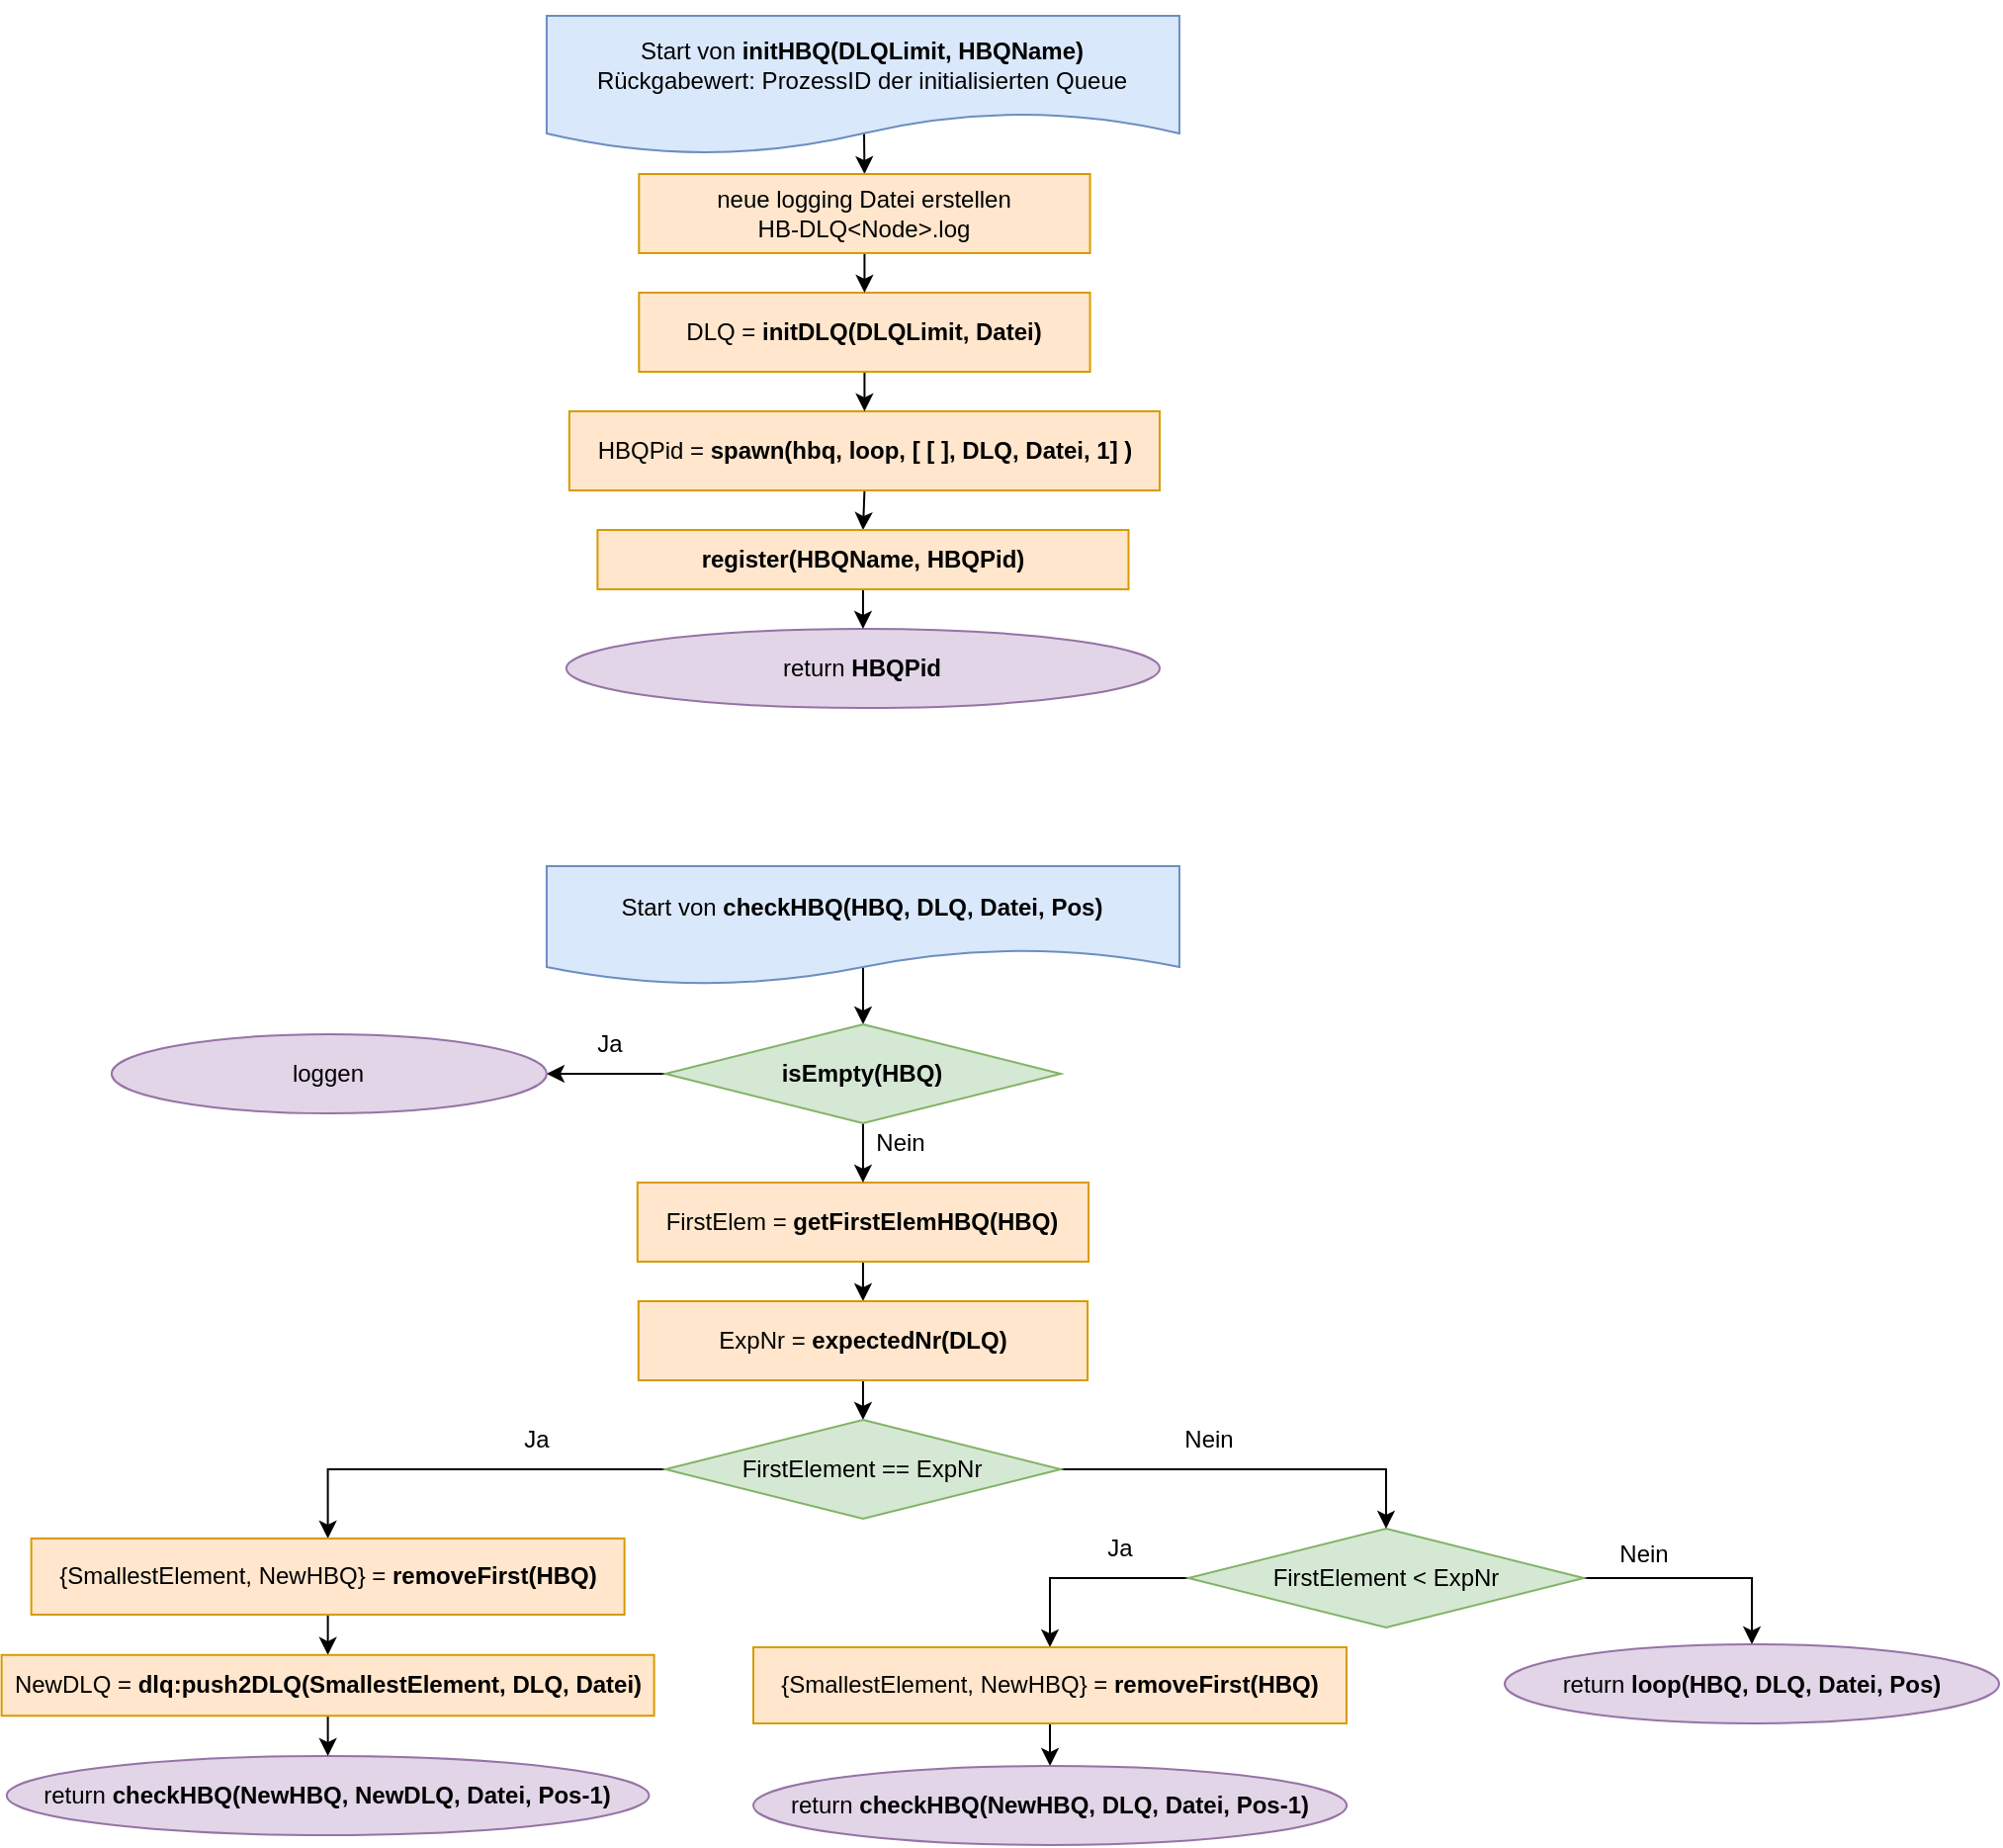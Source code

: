 <mxfile version="15.8.7" type="device"><diagram id="C5RBs43oDa-KdzZeNtuy" name="Page-1"><mxGraphModel dx="1493" dy="336" grid="1" gridSize="10" guides="1" tooltips="1" connect="1" arrows="1" fold="1" page="1" pageScale="1" pageWidth="827" pageHeight="1169" math="0" shadow="0"><root><mxCell id="WIyWlLk6GJQsqaUBKTNV-0"/><mxCell id="WIyWlLk6GJQsqaUBKTNV-1" parent="WIyWlLk6GJQsqaUBKTNV-0"/><mxCell id="1SgMu8Af7HUufMrVUEjo-1" style="edgeStyle=orthogonalEdgeStyle;rounded=0;orthogonalLoop=1;jettySize=auto;html=1;exitX=0.5;exitY=0;exitDx=0;exitDy=0;entryX=0.5;entryY=0;entryDx=0;entryDy=0;" parent="WIyWlLk6GJQsqaUBKTNV-1" source="RlddpHbAyGk5wuKwECdA-0" target="VlPWFRLLXWRno1zgRzNk-1" edge="1"><mxGeometry relative="1" as="geometry"><Array as="points"><mxPoint x="396" y="30"/></Array><mxPoint x="395.5" y="110.007" as="targetPoint"/></mxGeometry></mxCell><mxCell id="RlddpHbAyGk5wuKwECdA-0" value="Start von &lt;b&gt;initHBQ(DLQLimit, HBQName)&lt;/b&gt;&lt;br&gt;Rückgabewert: ProzessID der initialisierten Queue" style="shape=document;whiteSpace=wrap;html=1;boundedLbl=1;fillColor=#dae8fc;strokeColor=#6c8ebf;" parent="WIyWlLk6GJQsqaUBKTNV-1" vertex="1"><mxGeometry x="235.47" y="20" width="320" height="70" as="geometry"/></mxCell><mxCell id="1SgMu8Af7HUufMrVUEjo-12" value="return &lt;b&gt;HBQPid&lt;/b&gt;" style="ellipse;whiteSpace=wrap;html=1;rounded=0;fillColor=#e1d5e7;strokeColor=#9673a6;" parent="WIyWlLk6GJQsqaUBKTNV-1" vertex="1"><mxGeometry x="245.44" y="330" width="300.06" height="40" as="geometry"/></mxCell><mxCell id="v0o1vH0ii21ilbFWZJhi-12" style="edgeStyle=orthogonalEdgeStyle;rounded=0;orthogonalLoop=1;jettySize=auto;html=1;exitX=0.5;exitY=1;exitDx=0;exitDy=0;entryX=0.5;entryY=0;entryDx=0;entryDy=0;" parent="WIyWlLk6GJQsqaUBKTNV-1" source="dhIJd77Fb7S-kS2cv9qp-18" target="ENOIkcMlyGdMwYQfPuJw-0" edge="1"><mxGeometry relative="1" as="geometry"><mxPoint x="395" y="300" as="targetPoint"/></mxGeometry></mxCell><mxCell id="dhIJd77Fb7S-kS2cv9qp-18" value="HBQPid =&amp;nbsp;&lt;b&gt;spawn(hbq, loop, [ [ ], DLQ, Datei, 1] )&lt;/b&gt;" style="rounded=0;whiteSpace=wrap;html=1;fillColor=#ffe6cc;strokeColor=#d79b00;" parent="WIyWlLk6GJQsqaUBKTNV-1" vertex="1"><mxGeometry x="246.92" y="220" width="298.59" height="40" as="geometry"/></mxCell><mxCell id="se41PDmuCTtV2TJbIKpE-2" style="edgeStyle=orthogonalEdgeStyle;rounded=0;orthogonalLoop=1;jettySize=auto;html=1;exitX=0.5;exitY=1;exitDx=0;exitDy=0;entryX=0.5;entryY=0;entryDx=0;entryDy=0;" parent="WIyWlLk6GJQsqaUBKTNV-1" source="ENOIkcMlyGdMwYQfPuJw-0" target="1SgMu8Af7HUufMrVUEjo-12" edge="1"><mxGeometry relative="1" as="geometry"/></mxCell><mxCell id="ENOIkcMlyGdMwYQfPuJw-0" value="&lt;b&gt;register(HBQName, HBQPid)&lt;/b&gt;" style="rounded=0;whiteSpace=wrap;html=1;fillColor=#ffe6cc;strokeColor=#d79b00;" parent="WIyWlLk6GJQsqaUBKTNV-1" vertex="1"><mxGeometry x="261.21" y="280" width="268.53" height="30" as="geometry"/></mxCell><mxCell id="se41PDmuCTtV2TJbIKpE-1" style="edgeStyle=orthogonalEdgeStyle;rounded=0;orthogonalLoop=1;jettySize=auto;html=1;exitX=0.5;exitY=1;exitDx=0;exitDy=0;entryX=0.5;entryY=0;entryDx=0;entryDy=0;" parent="WIyWlLk6GJQsqaUBKTNV-1" source="VlPWFRLLXWRno1zgRzNk-0" target="dhIJd77Fb7S-kS2cv9qp-18" edge="1"><mxGeometry relative="1" as="geometry"/></mxCell><mxCell id="VlPWFRLLXWRno1zgRzNk-0" value="DLQ = &lt;b&gt;initDLQ(DLQLimit, Datei)&lt;/b&gt;" style="rounded=0;whiteSpace=wrap;html=1;fillColor=#ffe6cc;strokeColor=#d79b00;" parent="WIyWlLk6GJQsqaUBKTNV-1" vertex="1"><mxGeometry x="282.16" y="160" width="228.12" height="40" as="geometry"/></mxCell><mxCell id="se41PDmuCTtV2TJbIKpE-0" style="edgeStyle=orthogonalEdgeStyle;rounded=0;orthogonalLoop=1;jettySize=auto;html=1;exitX=0.5;exitY=1;exitDx=0;exitDy=0;entryX=0.5;entryY=0;entryDx=0;entryDy=0;" parent="WIyWlLk6GJQsqaUBKTNV-1" source="VlPWFRLLXWRno1zgRzNk-1" target="VlPWFRLLXWRno1zgRzNk-0" edge="1"><mxGeometry relative="1" as="geometry"/></mxCell><mxCell id="VlPWFRLLXWRno1zgRzNk-1" value="neue logging Datei erstellen&lt;br&gt;HB-DLQ&amp;lt;Node&amp;gt;.log" style="rounded=0;whiteSpace=wrap;html=1;fillColor=#ffe6cc;strokeColor=#d79b00;" parent="WIyWlLk6GJQsqaUBKTNV-1" vertex="1"><mxGeometry x="282.16" y="100" width="228.12" height="40" as="geometry"/></mxCell><mxCell id="EHN5BsCT7uVzCgM0l7Zp-21" style="edgeStyle=orthogonalEdgeStyle;rounded=0;orthogonalLoop=1;jettySize=auto;html=1;exitX=0.5;exitY=0;exitDx=0;exitDy=0;entryX=0.5;entryY=0;entryDx=0;entryDy=0;" edge="1" parent="WIyWlLk6GJQsqaUBKTNV-1" source="EHN5BsCT7uVzCgM0l7Zp-0" target="EHN5BsCT7uVzCgM0l7Zp-10"><mxGeometry relative="1" as="geometry"><Array as="points"><mxPoint x="396" y="530"/></Array></mxGeometry></mxCell><mxCell id="EHN5BsCT7uVzCgM0l7Zp-0" value="Start von &lt;b&gt;checkHBQ(HBQ, DLQ, Datei, Pos)&lt;/b&gt;" style="shape=document;whiteSpace=wrap;html=1;boundedLbl=1;fillColor=#dae8fc;strokeColor=#6c8ebf;" vertex="1" parent="WIyWlLk6GJQsqaUBKTNV-1"><mxGeometry x="235.47" y="450" width="320" height="60" as="geometry"/></mxCell><mxCell id="EHN5BsCT7uVzCgM0l7Zp-24" style="edgeStyle=orthogonalEdgeStyle;rounded=0;orthogonalLoop=1;jettySize=auto;html=1;exitX=0.5;exitY=1;exitDx=0;exitDy=0;entryX=0.5;entryY=0;entryDx=0;entryDy=0;" edge="1" parent="WIyWlLk6GJQsqaUBKTNV-1" source="EHN5BsCT7uVzCgM0l7Zp-2" target="EHN5BsCT7uVzCgM0l7Zp-8"><mxGeometry relative="1" as="geometry"/></mxCell><mxCell id="EHN5BsCT7uVzCgM0l7Zp-2" value="FirstElem = &lt;b&gt;getFirstElemHBQ(HBQ)&lt;/b&gt;" style="rounded=0;whiteSpace=wrap;html=1;fillColor=#ffe6cc;strokeColor=#d79b00;" vertex="1" parent="WIyWlLk6GJQsqaUBKTNV-1"><mxGeometry x="281.41" y="610" width="228.12" height="40" as="geometry"/></mxCell><mxCell id="EHN5BsCT7uVzCgM0l7Zp-28" style="edgeStyle=orthogonalEdgeStyle;rounded=0;orthogonalLoop=1;jettySize=auto;html=1;exitX=0;exitY=0.5;exitDx=0;exitDy=0;entryX=0.5;entryY=0;entryDx=0;entryDy=0;" edge="1" parent="WIyWlLk6GJQsqaUBKTNV-1" source="EHN5BsCT7uVzCgM0l7Zp-3" target="EHN5BsCT7uVzCgM0l7Zp-19"><mxGeometry relative="1" as="geometry"/></mxCell><mxCell id="EHN5BsCT7uVzCgM0l7Zp-30" style="edgeStyle=orthogonalEdgeStyle;rounded=0;orthogonalLoop=1;jettySize=auto;html=1;exitX=1;exitY=0.5;exitDx=0;exitDy=0;entryX=0.5;entryY=0;entryDx=0;entryDy=0;" edge="1" parent="WIyWlLk6GJQsqaUBKTNV-1" source="EHN5BsCT7uVzCgM0l7Zp-3" target="EHN5BsCT7uVzCgM0l7Zp-12"><mxGeometry relative="1" as="geometry"/></mxCell><mxCell id="EHN5BsCT7uVzCgM0l7Zp-3" value="&lt;span style=&quot;font-weight: normal&quot;&gt;FirstElement &amp;lt; ExpNr&lt;/span&gt;" style="rhombus;whiteSpace=wrap;html=1;rounded=0;fillColor=#d5e8d4;strokeColor=#82b366;fontStyle=1" vertex="1" parent="WIyWlLk6GJQsqaUBKTNV-1"><mxGeometry x="560" y="785" width="200" height="50" as="geometry"/></mxCell><mxCell id="EHN5BsCT7uVzCgM0l7Zp-7" value="return &lt;b&gt;checkHBQ(NewHBQ, NewDLQ, Datei, Pos-1)&lt;/b&gt;" style="ellipse;whiteSpace=wrap;html=1;rounded=0;fillColor=#e1d5e7;strokeColor=#9673a6;" vertex="1" parent="WIyWlLk6GJQsqaUBKTNV-1"><mxGeometry x="-37.59" y="900" width="324.82" height="40" as="geometry"/></mxCell><mxCell id="EHN5BsCT7uVzCgM0l7Zp-25" style="edgeStyle=orthogonalEdgeStyle;rounded=0;orthogonalLoop=1;jettySize=auto;html=1;exitX=0.5;exitY=1;exitDx=0;exitDy=0;entryX=0.5;entryY=0;entryDx=0;entryDy=0;" edge="1" parent="WIyWlLk6GJQsqaUBKTNV-1" source="EHN5BsCT7uVzCgM0l7Zp-8" target="EHN5BsCT7uVzCgM0l7Zp-13"><mxGeometry relative="1" as="geometry"/></mxCell><mxCell id="EHN5BsCT7uVzCgM0l7Zp-8" value="ExpNr = &lt;b&gt;expectedNr(DLQ)&lt;/b&gt;" style="rounded=0;whiteSpace=wrap;html=1;fillColor=#ffe6cc;strokeColor=#d79b00;" vertex="1" parent="WIyWlLk6GJQsqaUBKTNV-1"><mxGeometry x="281.92" y="670" width="227.11" height="40" as="geometry"/></mxCell><mxCell id="EHN5BsCT7uVzCgM0l7Zp-22" style="edgeStyle=orthogonalEdgeStyle;rounded=0;orthogonalLoop=1;jettySize=auto;html=1;exitX=0;exitY=0.5;exitDx=0;exitDy=0;entryX=1;entryY=0.5;entryDx=0;entryDy=0;" edge="1" parent="WIyWlLk6GJQsqaUBKTNV-1" source="EHN5BsCT7uVzCgM0l7Zp-10" target="EHN5BsCT7uVzCgM0l7Zp-11"><mxGeometry relative="1" as="geometry"/></mxCell><mxCell id="EHN5BsCT7uVzCgM0l7Zp-23" style="edgeStyle=orthogonalEdgeStyle;rounded=0;orthogonalLoop=1;jettySize=auto;html=1;exitX=0.5;exitY=1;exitDx=0;exitDy=0;entryX=0.5;entryY=0;entryDx=0;entryDy=0;" edge="1" parent="WIyWlLk6GJQsqaUBKTNV-1" source="EHN5BsCT7uVzCgM0l7Zp-10" target="EHN5BsCT7uVzCgM0l7Zp-2"><mxGeometry relative="1" as="geometry"/></mxCell><mxCell id="EHN5BsCT7uVzCgM0l7Zp-10" value="isEmpty(HBQ)" style="rhombus;whiteSpace=wrap;html=1;rounded=0;fillColor=#d5e8d4;strokeColor=#82b366;fontStyle=1" vertex="1" parent="WIyWlLk6GJQsqaUBKTNV-1"><mxGeometry x="295.47" y="530" width="200" height="50" as="geometry"/></mxCell><mxCell id="EHN5BsCT7uVzCgM0l7Zp-11" value="loggen" style="ellipse;whiteSpace=wrap;html=1;rounded=0;fillColor=#e1d5e7;strokeColor=#9673a6;" vertex="1" parent="WIyWlLk6GJQsqaUBKTNV-1"><mxGeometry x="15.47" y="535" width="220" height="40" as="geometry"/></mxCell><mxCell id="EHN5BsCT7uVzCgM0l7Zp-12" value="return &lt;b&gt;loop(HBQ, DLQ, Datei, Pos)&lt;/b&gt;" style="ellipse;whiteSpace=wrap;html=1;rounded=0;fillColor=#e1d5e7;strokeColor=#9673a6;" vertex="1" parent="WIyWlLk6GJQsqaUBKTNV-1"><mxGeometry x="720" y="843.5" width="250" height="40" as="geometry"/></mxCell><mxCell id="EHN5BsCT7uVzCgM0l7Zp-26" style="edgeStyle=orthogonalEdgeStyle;rounded=0;orthogonalLoop=1;jettySize=auto;html=1;exitX=0;exitY=0.5;exitDx=0;exitDy=0;entryX=0.5;entryY=0;entryDx=0;entryDy=0;" edge="1" parent="WIyWlLk6GJQsqaUBKTNV-1" source="EHN5BsCT7uVzCgM0l7Zp-13" target="EHN5BsCT7uVzCgM0l7Zp-14"><mxGeometry relative="1" as="geometry"/></mxCell><mxCell id="EHN5BsCT7uVzCgM0l7Zp-27" style="edgeStyle=orthogonalEdgeStyle;rounded=0;orthogonalLoop=1;jettySize=auto;html=1;exitX=1;exitY=0.5;exitDx=0;exitDy=0;entryX=0.5;entryY=0;entryDx=0;entryDy=0;" edge="1" parent="WIyWlLk6GJQsqaUBKTNV-1" source="EHN5BsCT7uVzCgM0l7Zp-13" target="EHN5BsCT7uVzCgM0l7Zp-3"><mxGeometry relative="1" as="geometry"><mxPoint x="445.47" y="750" as="sourcePoint"/></mxGeometry></mxCell><mxCell id="EHN5BsCT7uVzCgM0l7Zp-13" value="&lt;span style=&quot;font-weight: normal&quot;&gt;FirstElement == ExpNr&lt;/span&gt;" style="rhombus;whiteSpace=wrap;html=1;rounded=0;fillColor=#d5e8d4;strokeColor=#82b366;fontStyle=1" vertex="1" parent="WIyWlLk6GJQsqaUBKTNV-1"><mxGeometry x="295.47" y="730" width="200" height="50" as="geometry"/></mxCell><mxCell id="EHN5BsCT7uVzCgM0l7Zp-34" style="edgeStyle=orthogonalEdgeStyle;rounded=0;orthogonalLoop=1;jettySize=auto;html=1;exitX=0.5;exitY=1;exitDx=0;exitDy=0;entryX=0.5;entryY=0;entryDx=0;entryDy=0;" edge="1" parent="WIyWlLk6GJQsqaUBKTNV-1" source="EHN5BsCT7uVzCgM0l7Zp-14" target="EHN5BsCT7uVzCgM0l7Zp-15"><mxGeometry relative="1" as="geometry"/></mxCell><mxCell id="EHN5BsCT7uVzCgM0l7Zp-14" value="{SmallestElement, NewHBQ} = &lt;b&gt;removeFirst(HBQ)&lt;/b&gt;" style="rounded=0;whiteSpace=wrap;html=1;fillColor=#ffe6cc;strokeColor=#d79b00;" vertex="1" parent="WIyWlLk6GJQsqaUBKTNV-1"><mxGeometry x="-25.18" y="790" width="300" height="38.5" as="geometry"/></mxCell><mxCell id="EHN5BsCT7uVzCgM0l7Zp-35" style="edgeStyle=orthogonalEdgeStyle;rounded=0;orthogonalLoop=1;jettySize=auto;html=1;exitX=0.5;exitY=1;exitDx=0;exitDy=0;entryX=0.5;entryY=0;entryDx=0;entryDy=0;" edge="1" parent="WIyWlLk6GJQsqaUBKTNV-1" source="EHN5BsCT7uVzCgM0l7Zp-15" target="EHN5BsCT7uVzCgM0l7Zp-7"><mxGeometry relative="1" as="geometry"/></mxCell><mxCell id="EHN5BsCT7uVzCgM0l7Zp-15" value="NewDLQ = &lt;b&gt;dlq:push2DLQ(SmallestElement, DLQ, Datei)&lt;/b&gt;" style="rounded=0;whiteSpace=wrap;html=1;fillColor=#ffe6cc;strokeColor=#d79b00;" vertex="1" parent="WIyWlLk6GJQsqaUBKTNV-1"><mxGeometry x="-40.18" y="848.88" width="330" height="30.75" as="geometry"/></mxCell><mxCell id="EHN5BsCT7uVzCgM0l7Zp-16" value="Ja" style="text;html=1;align=center;verticalAlign=middle;resizable=0;points=[];autosize=1;strokeColor=none;fillColor=none;" vertex="1" parent="WIyWlLk6GJQsqaUBKTNV-1"><mxGeometry x="215.44" y="730" width="30" height="20" as="geometry"/></mxCell><mxCell id="EHN5BsCT7uVzCgM0l7Zp-17" value="Ja" style="text;html=1;align=center;verticalAlign=middle;resizable=0;points=[];autosize=1;strokeColor=none;fillColor=none;" vertex="1" parent="WIyWlLk6GJQsqaUBKTNV-1"><mxGeometry x="252.16" y="530" width="30" height="20" as="geometry"/></mxCell><mxCell id="EHN5BsCT7uVzCgM0l7Zp-18" value="Ja" style="text;html=1;align=center;verticalAlign=middle;resizable=0;points=[];autosize=1;strokeColor=none;fillColor=none;" vertex="1" parent="WIyWlLk6GJQsqaUBKTNV-1"><mxGeometry x="510" y="785" width="30" height="20" as="geometry"/></mxCell><mxCell id="EHN5BsCT7uVzCgM0l7Zp-29" style="edgeStyle=orthogonalEdgeStyle;rounded=0;orthogonalLoop=1;jettySize=auto;html=1;exitX=0.5;exitY=1;exitDx=0;exitDy=0;entryX=0.5;entryY=0;entryDx=0;entryDy=0;" edge="1" parent="WIyWlLk6GJQsqaUBKTNV-1" source="EHN5BsCT7uVzCgM0l7Zp-19" target="EHN5BsCT7uVzCgM0l7Zp-20"><mxGeometry relative="1" as="geometry"/></mxCell><mxCell id="EHN5BsCT7uVzCgM0l7Zp-19" value="{SmallestElement, NewHBQ} = &lt;b&gt;removeFirst(HBQ)&lt;/b&gt;" style="rounded=0;whiteSpace=wrap;html=1;fillColor=#ffe6cc;strokeColor=#d79b00;" vertex="1" parent="WIyWlLk6GJQsqaUBKTNV-1"><mxGeometry x="340" y="845" width="300" height="38.5" as="geometry"/></mxCell><mxCell id="EHN5BsCT7uVzCgM0l7Zp-20" value="return &lt;b&gt;checkHBQ(NewHBQ, DLQ, Datei, Pos-1)&lt;/b&gt;" style="ellipse;whiteSpace=wrap;html=1;rounded=0;fillColor=#e1d5e7;strokeColor=#9673a6;" vertex="1" parent="WIyWlLk6GJQsqaUBKTNV-1"><mxGeometry x="340.0" y="905" width="300.06" height="40" as="geometry"/></mxCell><mxCell id="EHN5BsCT7uVzCgM0l7Zp-31" value="Nein" style="text;html=1;align=center;verticalAlign=middle;resizable=0;points=[];autosize=1;strokeColor=none;fillColor=none;" vertex="1" parent="WIyWlLk6GJQsqaUBKTNV-1"><mxGeometry x="770" y="788" width="40" height="20" as="geometry"/></mxCell><mxCell id="EHN5BsCT7uVzCgM0l7Zp-32" value="Nein" style="text;html=1;align=center;verticalAlign=middle;resizable=0;points=[];autosize=1;strokeColor=none;fillColor=none;" vertex="1" parent="WIyWlLk6GJQsqaUBKTNV-1"><mxGeometry x="394" y="580" width="40" height="20" as="geometry"/></mxCell><mxCell id="EHN5BsCT7uVzCgM0l7Zp-33" value="Nein" style="text;html=1;align=center;verticalAlign=middle;resizable=0;points=[];autosize=1;strokeColor=none;fillColor=none;" vertex="1" parent="WIyWlLk6GJQsqaUBKTNV-1"><mxGeometry x="550.03" y="730" width="40" height="20" as="geometry"/></mxCell></root></mxGraphModel></diagram></mxfile>